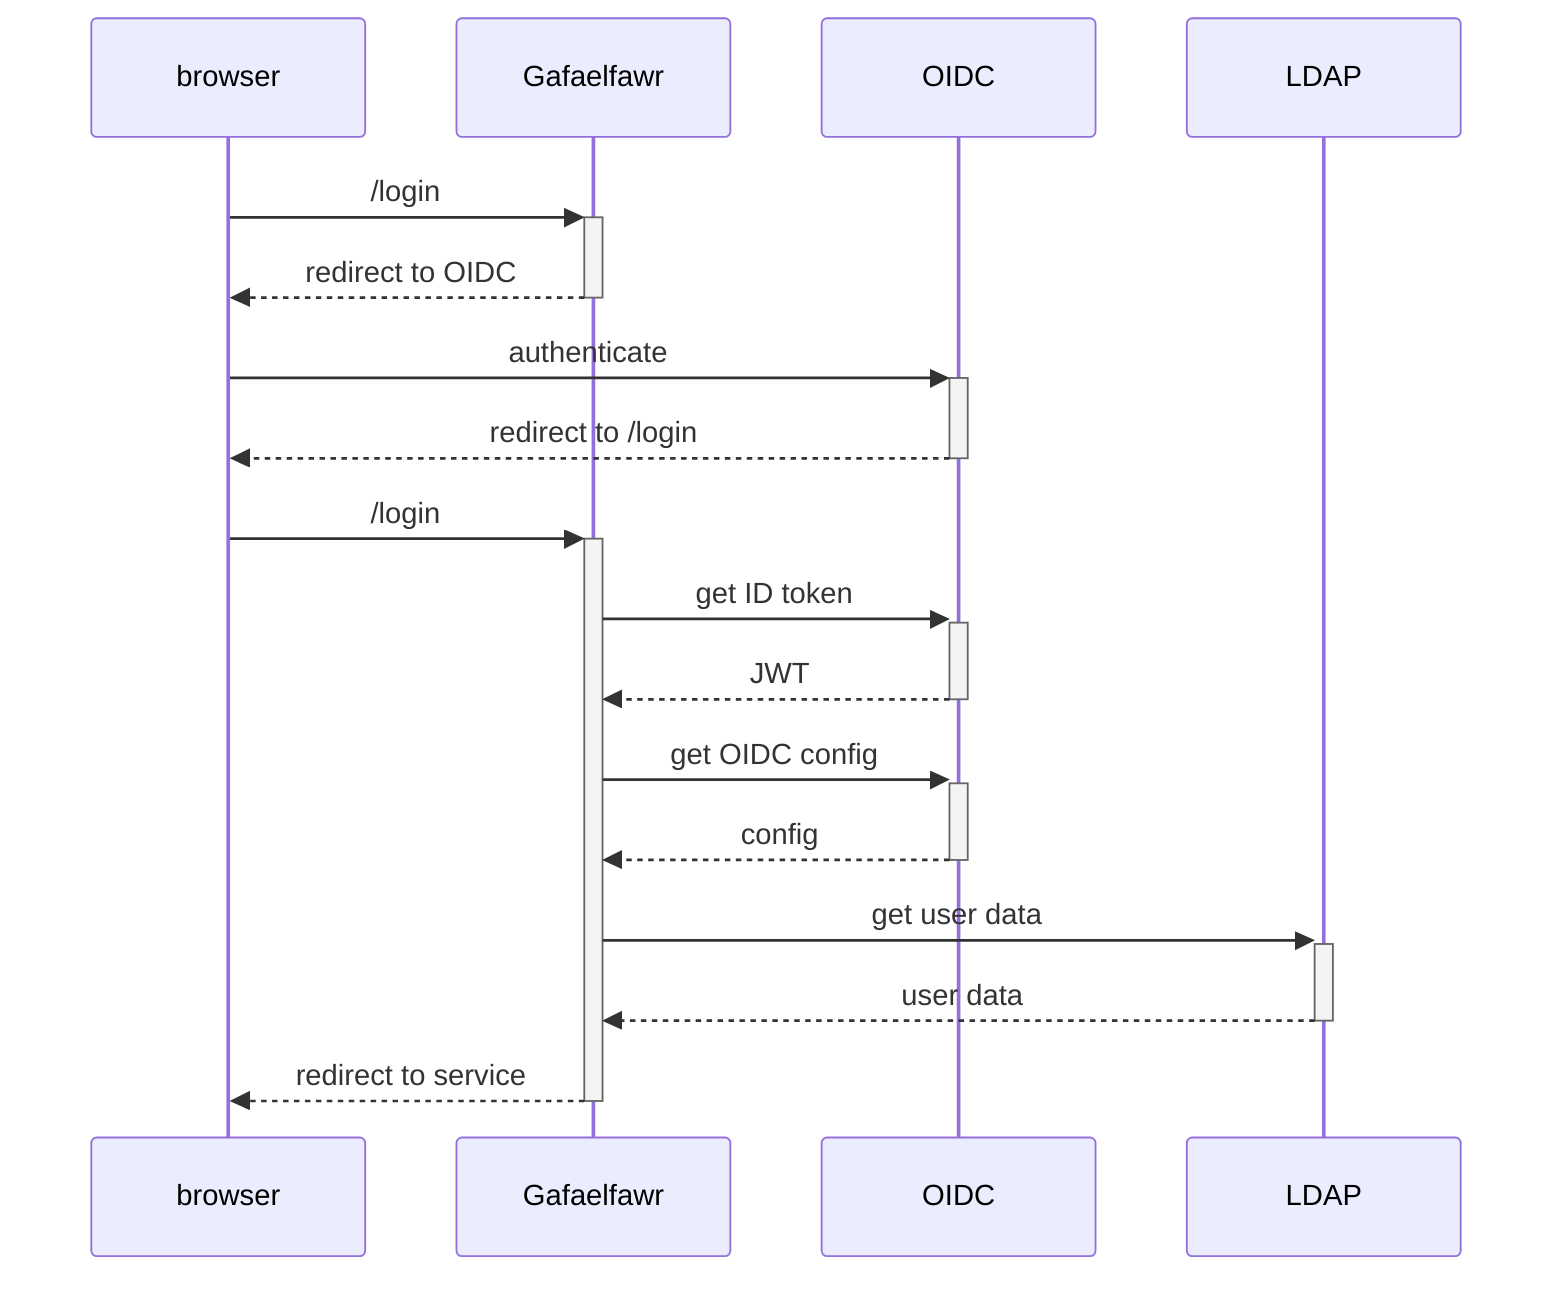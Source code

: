 sequenceDiagram
  browser->>+Gafaelfawr: /login
  Gafaelfawr-->>-browser: redirect to OIDC

  browser->>+OIDC: authenticate
  OIDC-->>-browser: redirect to /login

  browser->>+Gafaelfawr: /login
  Gafaelfawr->>+OIDC: get ID token
  OIDC-->>-Gafaelfawr: JWT
  Gafaelfawr->>+OIDC: get OIDC config
  OIDC-->>-Gafaelfawr: config
  Gafaelfawr->>+LDAP: get user data
  LDAP-->>-Gafaelfawr: user data
  Gafaelfawr-->>-browser: redirect to service